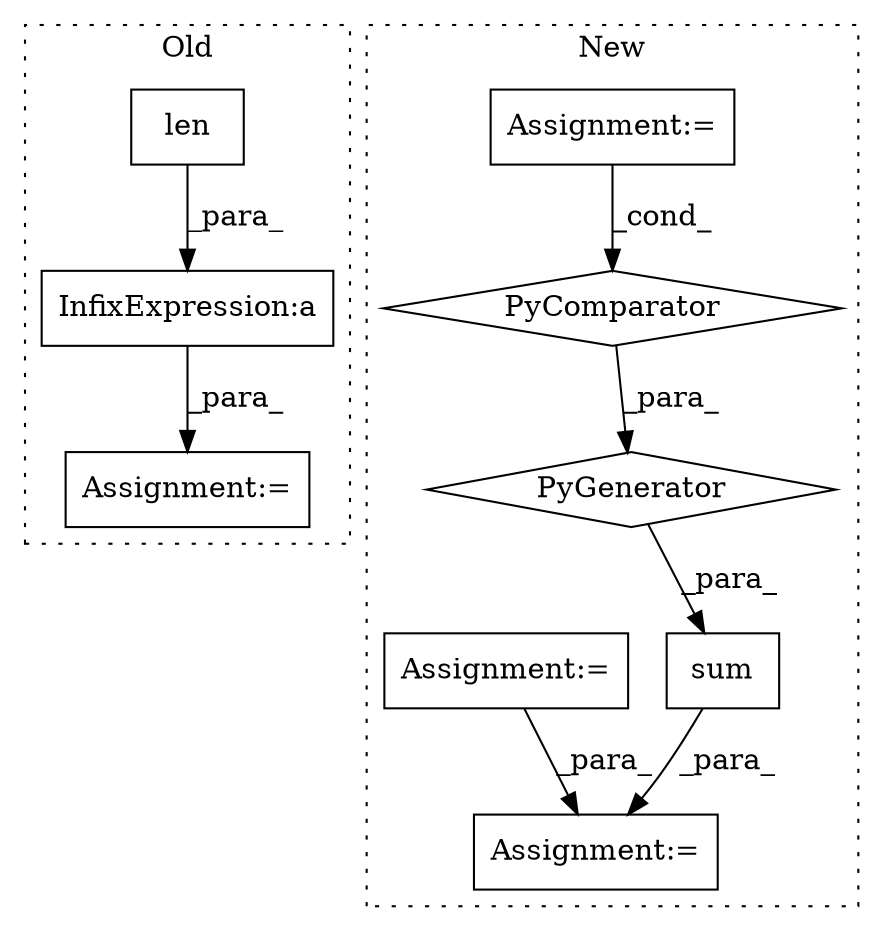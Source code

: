 digraph G {
subgraph cluster0 {
1 [label="len" a="32" s="6386,6405" l="4,1" shape="box"];
6 [label="Assignment:=" a="7" s="6383" l="2" shape="box"];
7 [label="InfixExpression:a" a="27" s="6406" l="3" shape="box"];
label = "Old";
style="dotted";
}
subgraph cluster1 {
2 [label="PyGenerator" a="107" s="6667" l="126" shape="diamond"];
3 [label="PyComparator" a="113" s="6755" l="32" shape="diamond"];
4 [label="Assignment:=" a="7" s="6755" l="32" shape="box"];
5 [label="Assignment:=" a="7" s="6648" l="2" shape="box"];
8 [label="sum" a="32" s="6650,6793" l="17,-3" shape="box"];
9 [label="Assignment:=" a="7" s="5189" l="1" shape="box"];
label = "New";
style="dotted";
}
1 -> 7 [label="_para_"];
2 -> 8 [label="_para_"];
3 -> 2 [label="_para_"];
4 -> 3 [label="_cond_"];
7 -> 6 [label="_para_"];
8 -> 5 [label="_para_"];
9 -> 5 [label="_para_"];
}